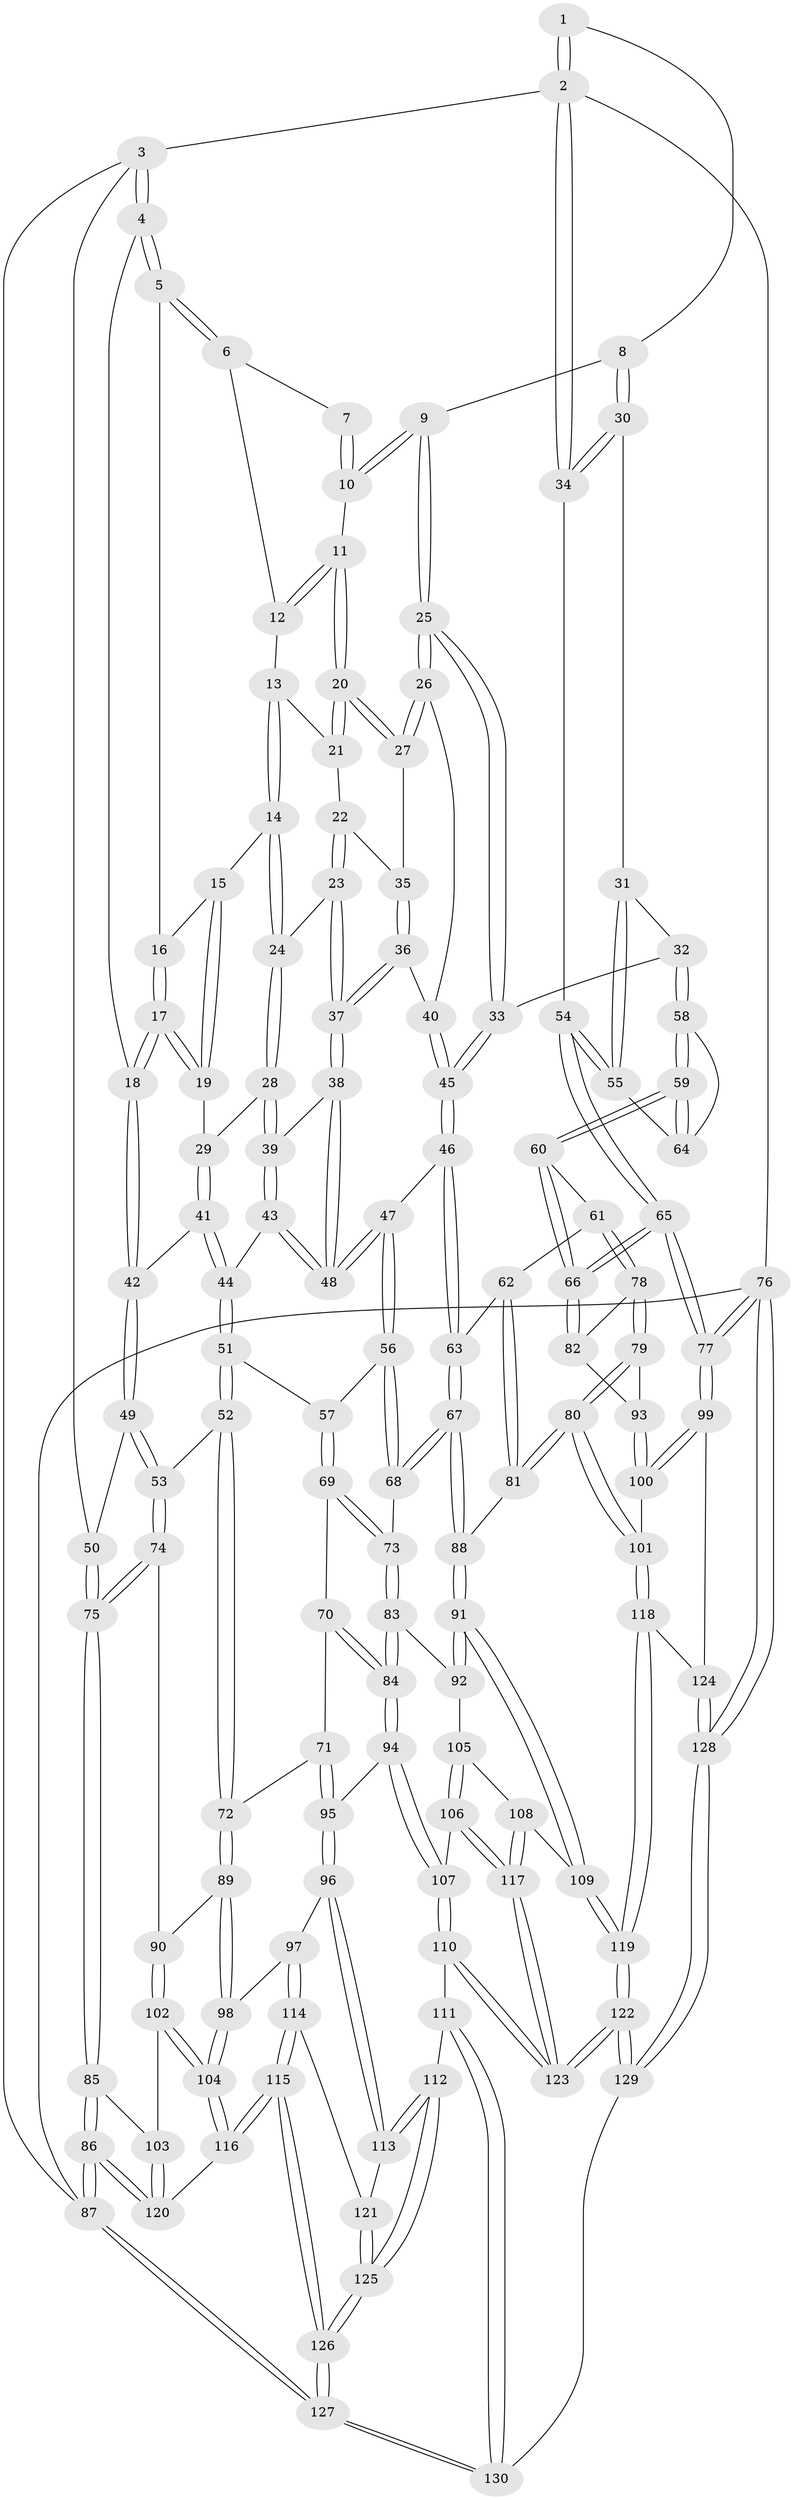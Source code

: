 // coarse degree distribution, {4: 0.4810126582278481, 3: 0.4936708860759494, 2: 0.012658227848101266, 5: 0.012658227848101266}
// Generated by graph-tools (version 1.1) at 2025/38/03/04/25 23:38:28]
// undirected, 130 vertices, 322 edges
graph export_dot {
  node [color=gray90,style=filled];
  1 [pos="+0.8727931976962334+0"];
  2 [pos="+1+0"];
  3 [pos="+0+0"];
  4 [pos="+0+0"];
  5 [pos="+0.21237987471645223+0"];
  6 [pos="+0.521951421805811+0"];
  7 [pos="+0.7000205282747199+0"];
  8 [pos="+0.8249406421944918+0.06541305911209239"];
  9 [pos="+0.7138042658998683+0.0775924100783325"];
  10 [pos="+0.6948202122904894+0.06738794915862757"];
  11 [pos="+0.6547421782971504+0.07556420575008091"];
  12 [pos="+0.5282314308565702+0"];
  13 [pos="+0.5003792635182546+0.04077840915605198"];
  14 [pos="+0.444347631997057+0.08130594975332207"];
  15 [pos="+0.34220844854395466+0.017097977057543963"];
  16 [pos="+0.30347095577894984+0"];
  17 [pos="+0.2601683504243533+0.16469797788551307"];
  18 [pos="+0.21522938541894687+0.18754237076918354"];
  19 [pos="+0.32158067862246037+0.14499534155291083"];
  20 [pos="+0.5985484721364992+0.12329111004102063"];
  21 [pos="+0.5359327095407278+0.07673313896452034"];
  22 [pos="+0.49932622948885835+0.1593650377935485"];
  23 [pos="+0.44068139028529585+0.14941367949124132"];
  24 [pos="+0.430215287314066+0.14410623918458143"];
  25 [pos="+0.7279223381621169+0.2675174533961367"];
  26 [pos="+0.6008652242723294+0.16635091722872494"];
  27 [pos="+0.5953474354866286+0.14732233790782742"];
  28 [pos="+0.40023572135655205+0.16541591955419258"];
  29 [pos="+0.38732524841199256+0.16452983812250577"];
  30 [pos="+0.8980688051226918+0.15073469364514794"];
  31 [pos="+0.8043069135448093+0.2761642835003326"];
  32 [pos="+0.7973778477877526+0.2838974517541764"];
  33 [pos="+0.7372426259416316+0.28376589133618674"];
  34 [pos="+1+0.09810927851049842"];
  35 [pos="+0.510153051998884+0.1639904379838708"];
  36 [pos="+0.5191034797062983+0.2439004914930721"];
  37 [pos="+0.5050043744503196+0.2522367473435189"];
  38 [pos="+0.47042287375196984+0.29568961274175565"];
  39 [pos="+0.408451683893744+0.21671037319223022"];
  40 [pos="+0.5502971788951179+0.23865645074484135"];
  41 [pos="+0.29526409777047524+0.3024472492457418"];
  42 [pos="+0.2080666525300625+0.21420087583015374"];
  43 [pos="+0.3159677361909757+0.3182859733431147"];
  44 [pos="+0.3072770242536363+0.31956523122152397"];
  45 [pos="+0.6616359052534168+0.3508707881122919"];
  46 [pos="+0.6580006000869739+0.35672123341749795"];
  47 [pos="+0.47111678102592874+0.34593805171689956"];
  48 [pos="+0.46429933377754584+0.33434735316796216"];
  49 [pos="+0.08377482604145926+0.28590078702350213"];
  50 [pos="+0+0.21068791523759478"];
  51 [pos="+0.2759543782484699+0.4379650494463139"];
  52 [pos="+0.18823314130236973+0.49185030832033266"];
  53 [pos="+0.1702104723110698+0.48518040758466974"];
  54 [pos="+1+0.26803038757275965"];
  55 [pos="+1+0.30075345662151576"];
  56 [pos="+0.46018324620034917+0.41935882624144555"];
  57 [pos="+0.3798705351108618+0.4725635494092816"];
  58 [pos="+0.8164039469508094+0.31037301459466016"];
  59 [pos="+0.8691137982831867+0.4120389324660344"];
  60 [pos="+0.8747959228217319+0.4686231054784247"];
  61 [pos="+0.874019962291447+0.46943083314641265"];
  62 [pos="+0.8108108937794511+0.4874426756917494"];
  63 [pos="+0.649783986941185+0.4952946745405954"];
  64 [pos="+1+0.3227556376633064"];
  65 [pos="+1+0.559730481148019"];
  66 [pos="+1+0.5591430192683534"];
  67 [pos="+0.625297838585965+0.5344051163391629"];
  68 [pos="+0.5930620301450488+0.539627578264844"];
  69 [pos="+0.39056169253621886+0.5060462829807159"];
  70 [pos="+0.3889810066570912+0.5283933429252711"];
  71 [pos="+0.25821678335817366+0.6093721841743436"];
  72 [pos="+0.22368366497463216+0.5980750185133963"];
  73 [pos="+0.5601449042493895+0.5632588057980175"];
  74 [pos="+0+0.5492625361898831"];
  75 [pos="+0+0.5694812126074477"];
  76 [pos="+1+1"];
  77 [pos="+1+0.857018774470595"];
  78 [pos="+0.8612421938330589+0.6104654652843808"];
  79 [pos="+0.8244576469774616+0.6599814736073546"];
  80 [pos="+0.7619875189631887+0.7019059369026134"];
  81 [pos="+0.7485596583675231+0.6972808747786534"];
  82 [pos="+1+0.6157508154522988"];
  83 [pos="+0.46532333394570746+0.669913643621558"];
  84 [pos="+0.4244745338905165+0.6795933587916417"];
  85 [pos="+0+0.6368023812639237"];
  86 [pos="+0+1"];
  87 [pos="+0+1"];
  88 [pos="+0.7299594130859669+0.6933213129631651"];
  89 [pos="+0.21486960495346769+0.6156991938316081"];
  90 [pos="+0.14391372553216597+0.6838563389517188"];
  91 [pos="+0.6685401116385965+0.7420368098054431"];
  92 [pos="+0.5005354847228316+0.6981429652117143"];
  93 [pos="+0.9261093115890907+0.68456932014062"];
  94 [pos="+0.42141859216043764+0.681729919018049"];
  95 [pos="+0.3983183261988395+0.6848333980515442"];
  96 [pos="+0.31549986624751686+0.7708827867845802"];
  97 [pos="+0.2791520893340189+0.768368750364849"];
  98 [pos="+0.25376182211495996+0.7559506506497001"];
  99 [pos="+1+0.8306732089847036"];
  100 [pos="+0.9604733158723638+0.7865356946562511"];
  101 [pos="+0.770463381297674+0.7150919861175331"];
  102 [pos="+0.1321109732300279+0.7091781444228419"];
  103 [pos="+0+0.6984602842223142"];
  104 [pos="+0.14471055366977187+0.786967615140871"];
  105 [pos="+0.5237129726731334+0.7523216968199689"];
  106 [pos="+0.5190297959912826+0.8304009320480733"];
  107 [pos="+0.4392908816111911+0.7894978648193379"];
  108 [pos="+0.5866869232323997+0.7949059863969082"];
  109 [pos="+0.6609143207698566+0.7561882790366744"];
  110 [pos="+0.4046895966507104+0.8788009660264733"];
  111 [pos="+0.3691985147714148+0.8934126294446849"];
  112 [pos="+0.3620652544302139+0.8906415706822444"];
  113 [pos="+0.33548418452568807+0.8623260050779888"];
  114 [pos="+0.22827719829779353+0.8542356822040831"];
  115 [pos="+0.13529485192720372+0.8604669186463444"];
  116 [pos="+0.12373806641271343+0.8469422371317695"];
  117 [pos="+0.5390148619748528+0.8586051957803187"];
  118 [pos="+0.794711425083959+0.8373547213395623"];
  119 [pos="+0.6523526702681439+1"];
  120 [pos="+0.10540754783366223+0.846973581530942"];
  121 [pos="+0.25839152399308757+0.8683506287856456"];
  122 [pos="+0.6441651318330204+1"];
  123 [pos="+0.5418288490364012+0.9190170095338087"];
  124 [pos="+0.9000056299019445+0.8821094810080495"];
  125 [pos="+0.2514807697579706+0.9675011510534025"];
  126 [pos="+0.18455355083427583+1"];
  127 [pos="+0.1625656287969937+1"];
  128 [pos="+0.7677804267096984+1"];
  129 [pos="+0.6538150284621838+1"];
  130 [pos="+0.4202185976096107+1"];
  1 -- 2;
  1 -- 2;
  1 -- 8;
  2 -- 3;
  2 -- 34;
  2 -- 34;
  2 -- 76;
  3 -- 4;
  3 -- 4;
  3 -- 50;
  3 -- 87;
  4 -- 5;
  4 -- 5;
  4 -- 18;
  5 -- 6;
  5 -- 6;
  5 -- 16;
  6 -- 7;
  6 -- 12;
  7 -- 10;
  7 -- 10;
  8 -- 9;
  8 -- 30;
  8 -- 30;
  9 -- 10;
  9 -- 10;
  9 -- 25;
  9 -- 25;
  10 -- 11;
  11 -- 12;
  11 -- 12;
  11 -- 20;
  11 -- 20;
  12 -- 13;
  13 -- 14;
  13 -- 14;
  13 -- 21;
  14 -- 15;
  14 -- 24;
  14 -- 24;
  15 -- 16;
  15 -- 19;
  15 -- 19;
  16 -- 17;
  16 -- 17;
  17 -- 18;
  17 -- 18;
  17 -- 19;
  17 -- 19;
  18 -- 42;
  18 -- 42;
  19 -- 29;
  20 -- 21;
  20 -- 21;
  20 -- 27;
  20 -- 27;
  21 -- 22;
  22 -- 23;
  22 -- 23;
  22 -- 35;
  23 -- 24;
  23 -- 37;
  23 -- 37;
  24 -- 28;
  24 -- 28;
  25 -- 26;
  25 -- 26;
  25 -- 33;
  25 -- 33;
  26 -- 27;
  26 -- 27;
  26 -- 40;
  27 -- 35;
  28 -- 29;
  28 -- 39;
  28 -- 39;
  29 -- 41;
  29 -- 41;
  30 -- 31;
  30 -- 34;
  30 -- 34;
  31 -- 32;
  31 -- 55;
  31 -- 55;
  32 -- 33;
  32 -- 58;
  32 -- 58;
  33 -- 45;
  33 -- 45;
  34 -- 54;
  35 -- 36;
  35 -- 36;
  36 -- 37;
  36 -- 37;
  36 -- 40;
  37 -- 38;
  37 -- 38;
  38 -- 39;
  38 -- 48;
  38 -- 48;
  39 -- 43;
  39 -- 43;
  40 -- 45;
  40 -- 45;
  41 -- 42;
  41 -- 44;
  41 -- 44;
  42 -- 49;
  42 -- 49;
  43 -- 44;
  43 -- 48;
  43 -- 48;
  44 -- 51;
  44 -- 51;
  45 -- 46;
  45 -- 46;
  46 -- 47;
  46 -- 63;
  46 -- 63;
  47 -- 48;
  47 -- 48;
  47 -- 56;
  47 -- 56;
  49 -- 50;
  49 -- 53;
  49 -- 53;
  50 -- 75;
  50 -- 75;
  51 -- 52;
  51 -- 52;
  51 -- 57;
  52 -- 53;
  52 -- 72;
  52 -- 72;
  53 -- 74;
  53 -- 74;
  54 -- 55;
  54 -- 55;
  54 -- 65;
  54 -- 65;
  55 -- 64;
  56 -- 57;
  56 -- 68;
  56 -- 68;
  57 -- 69;
  57 -- 69;
  58 -- 59;
  58 -- 59;
  58 -- 64;
  59 -- 60;
  59 -- 60;
  59 -- 64;
  59 -- 64;
  60 -- 61;
  60 -- 66;
  60 -- 66;
  61 -- 62;
  61 -- 78;
  61 -- 78;
  62 -- 63;
  62 -- 81;
  62 -- 81;
  63 -- 67;
  63 -- 67;
  65 -- 66;
  65 -- 66;
  65 -- 77;
  65 -- 77;
  66 -- 82;
  66 -- 82;
  67 -- 68;
  67 -- 68;
  67 -- 88;
  67 -- 88;
  68 -- 73;
  69 -- 70;
  69 -- 73;
  69 -- 73;
  70 -- 71;
  70 -- 84;
  70 -- 84;
  71 -- 72;
  71 -- 95;
  71 -- 95;
  72 -- 89;
  72 -- 89;
  73 -- 83;
  73 -- 83;
  74 -- 75;
  74 -- 75;
  74 -- 90;
  75 -- 85;
  75 -- 85;
  76 -- 77;
  76 -- 77;
  76 -- 128;
  76 -- 128;
  76 -- 87;
  77 -- 99;
  77 -- 99;
  78 -- 79;
  78 -- 79;
  78 -- 82;
  79 -- 80;
  79 -- 80;
  79 -- 93;
  80 -- 81;
  80 -- 81;
  80 -- 101;
  80 -- 101;
  81 -- 88;
  82 -- 93;
  83 -- 84;
  83 -- 84;
  83 -- 92;
  84 -- 94;
  84 -- 94;
  85 -- 86;
  85 -- 86;
  85 -- 103;
  86 -- 87;
  86 -- 87;
  86 -- 120;
  86 -- 120;
  87 -- 127;
  87 -- 127;
  88 -- 91;
  88 -- 91;
  89 -- 90;
  89 -- 98;
  89 -- 98;
  90 -- 102;
  90 -- 102;
  91 -- 92;
  91 -- 92;
  91 -- 109;
  91 -- 109;
  92 -- 105;
  93 -- 100;
  93 -- 100;
  94 -- 95;
  94 -- 107;
  94 -- 107;
  95 -- 96;
  95 -- 96;
  96 -- 97;
  96 -- 113;
  96 -- 113;
  97 -- 98;
  97 -- 114;
  97 -- 114;
  98 -- 104;
  98 -- 104;
  99 -- 100;
  99 -- 100;
  99 -- 124;
  100 -- 101;
  101 -- 118;
  101 -- 118;
  102 -- 103;
  102 -- 104;
  102 -- 104;
  103 -- 120;
  103 -- 120;
  104 -- 116;
  104 -- 116;
  105 -- 106;
  105 -- 106;
  105 -- 108;
  106 -- 107;
  106 -- 117;
  106 -- 117;
  107 -- 110;
  107 -- 110;
  108 -- 109;
  108 -- 117;
  108 -- 117;
  109 -- 119;
  109 -- 119;
  110 -- 111;
  110 -- 123;
  110 -- 123;
  111 -- 112;
  111 -- 130;
  111 -- 130;
  112 -- 113;
  112 -- 113;
  112 -- 125;
  112 -- 125;
  113 -- 121;
  114 -- 115;
  114 -- 115;
  114 -- 121;
  115 -- 116;
  115 -- 116;
  115 -- 126;
  115 -- 126;
  116 -- 120;
  117 -- 123;
  117 -- 123;
  118 -- 119;
  118 -- 119;
  118 -- 124;
  119 -- 122;
  119 -- 122;
  121 -- 125;
  121 -- 125;
  122 -- 123;
  122 -- 123;
  122 -- 129;
  122 -- 129;
  124 -- 128;
  124 -- 128;
  125 -- 126;
  125 -- 126;
  126 -- 127;
  126 -- 127;
  127 -- 130;
  127 -- 130;
  128 -- 129;
  128 -- 129;
  129 -- 130;
}
